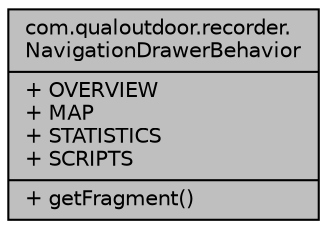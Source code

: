 digraph "com.qualoutdoor.recorder.NavigationDrawerBehavior"
{
  edge [fontname="Helvetica",fontsize="10",labelfontname="Helvetica",labelfontsize="10"];
  node [fontname="Helvetica",fontsize="10",shape=record];
  Node1 [label="{com.qualoutdoor.recorder.\lNavigationDrawerBehavior\n|+ OVERVIEW\l+ MAP\l+ STATISTICS\l+ SCRIPTS\l|+ getFragment()\l}",height=0.2,width=0.4,color="black", fillcolor="grey75", style="filled" fontcolor="black"];
}
